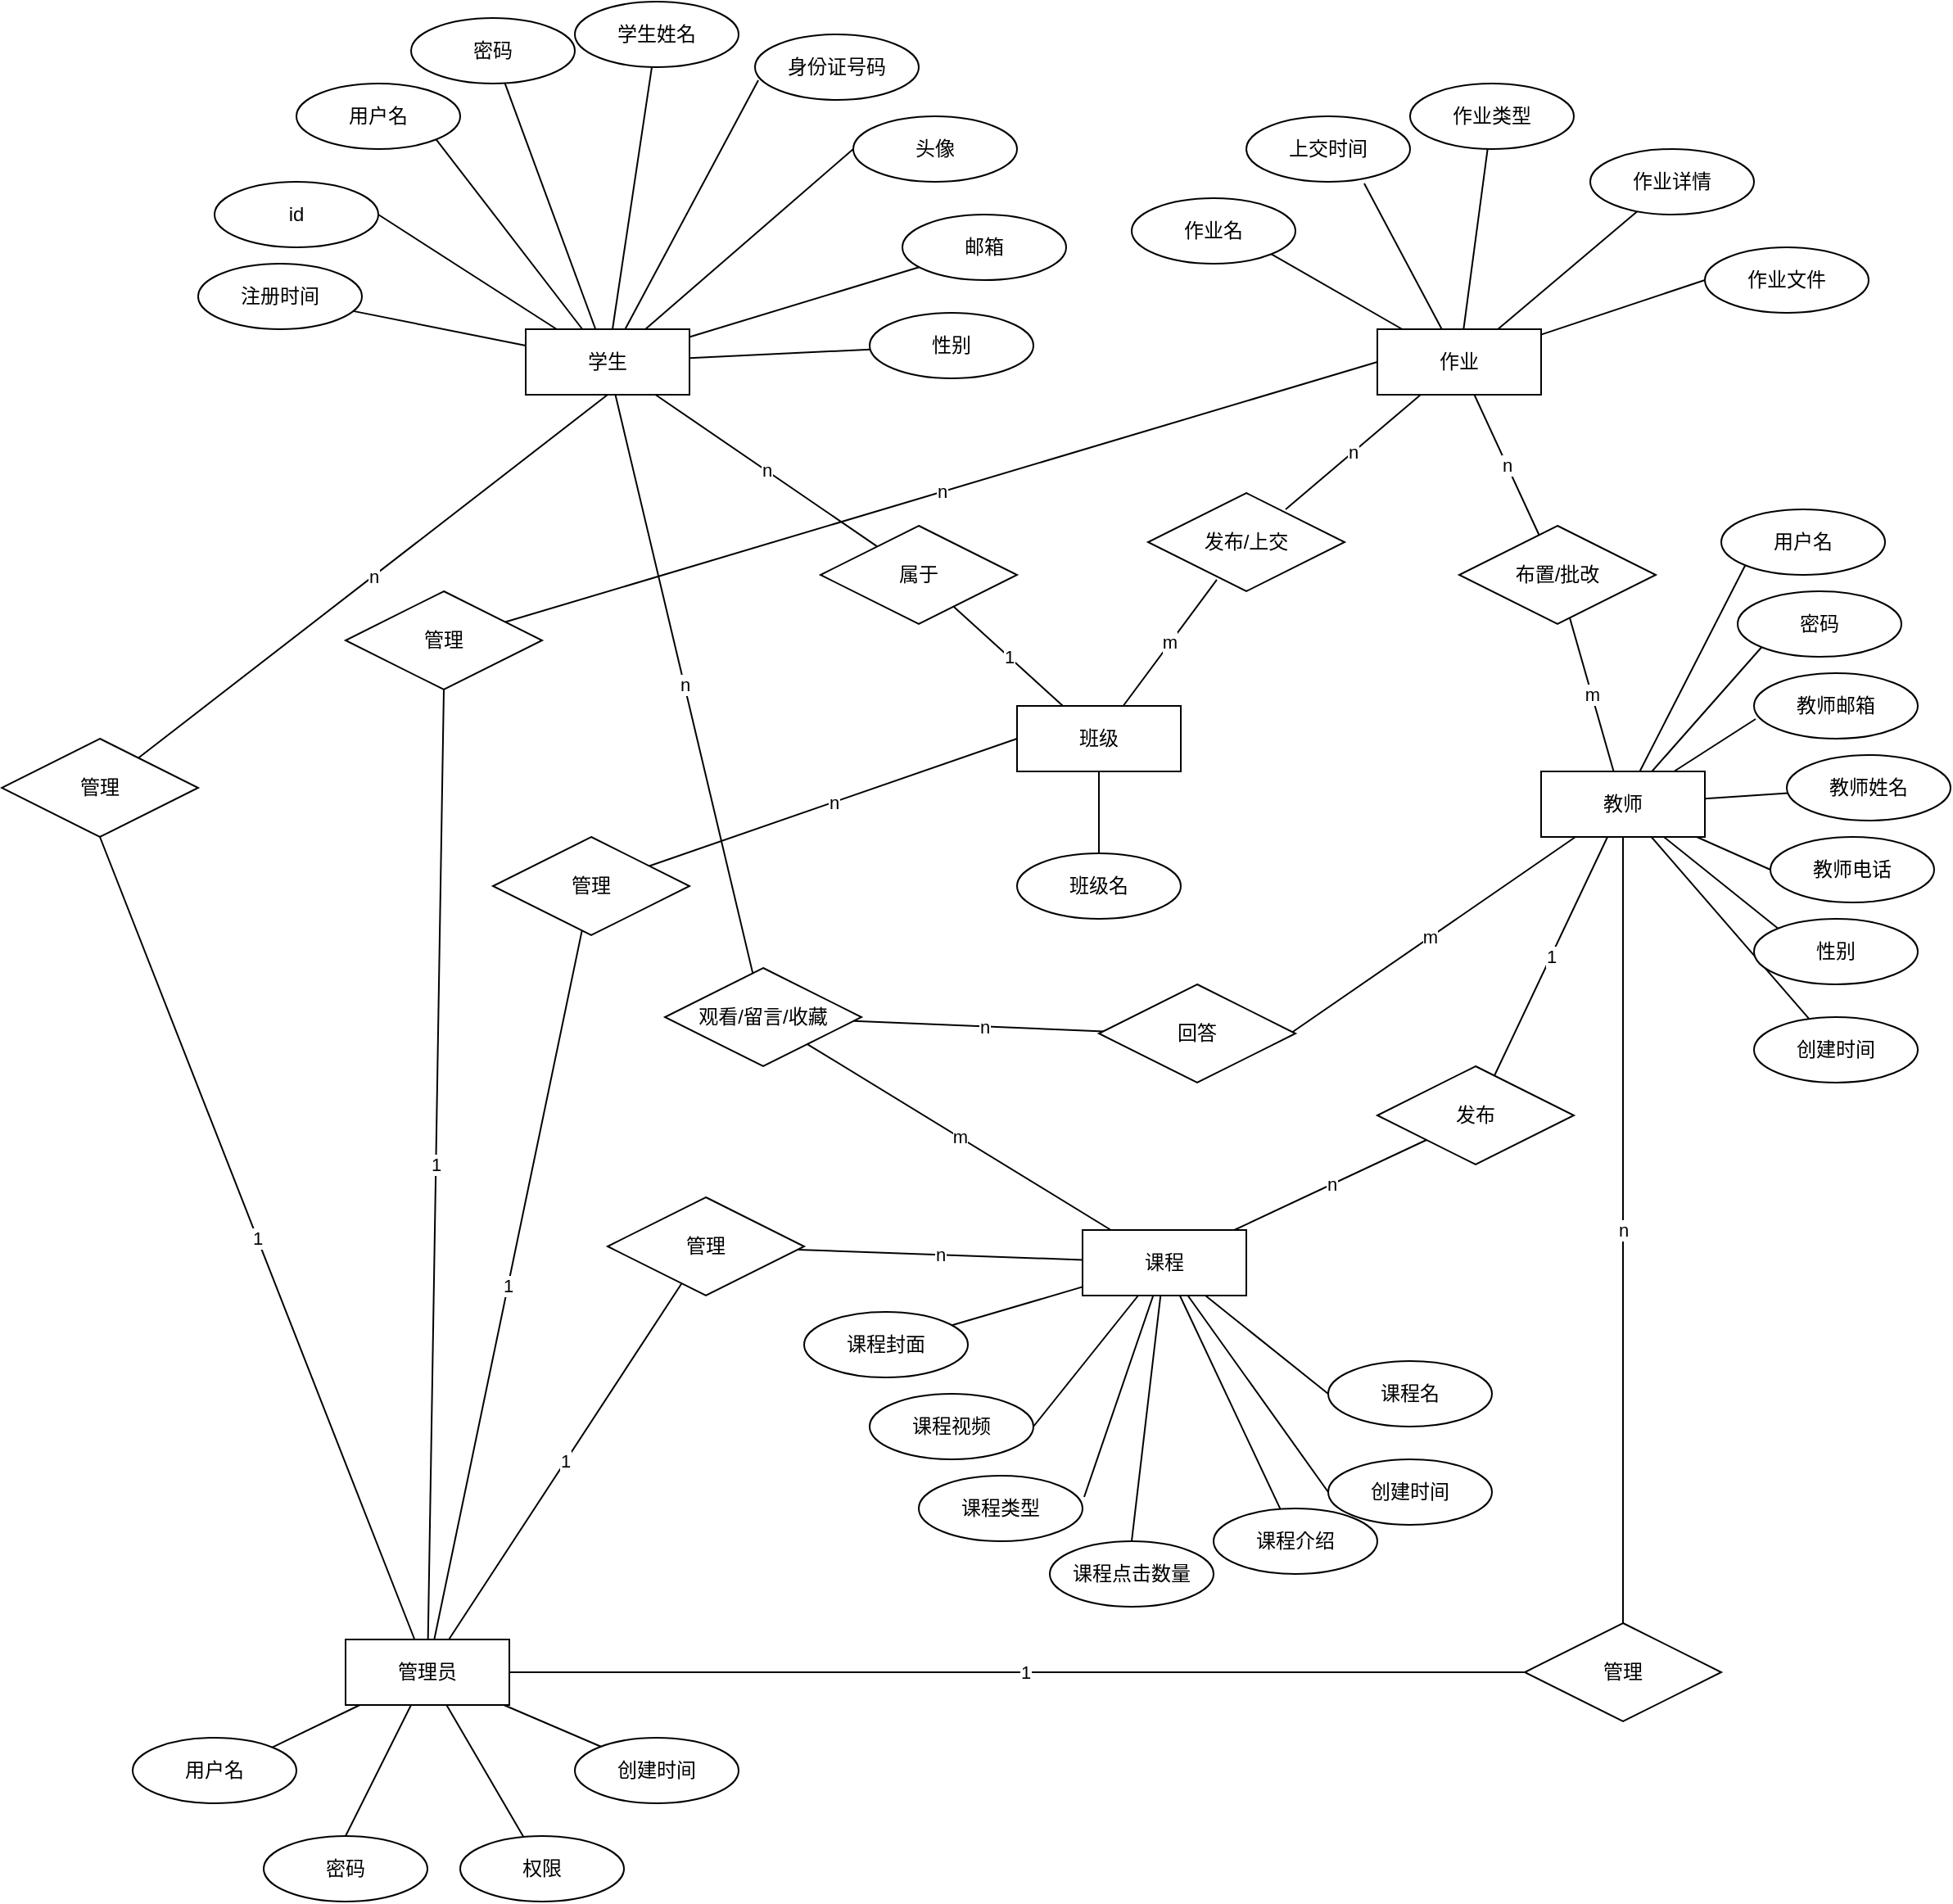 <mxfile version="17.4.6" type="github">
  <diagram id="R2lEEEUBdFMjLlhIrx00" name="Page-1">
    <mxGraphModel dx="2272" dy="706" grid="1" gridSize="10" guides="1" tooltips="1" connect="1" arrows="1" fold="1" page="1" pageScale="1" pageWidth="850" pageHeight="1100" math="0" shadow="0" extFonts="Permanent Marker^https://fonts.googleapis.com/css?family=Permanent+Marker">
      <root>
        <mxCell id="0" />
        <mxCell id="1" parent="0" />
        <mxCell id="-a6M1MTCdx8tIAR50Wc5-17" style="rounded=0;orthogonalLoop=1;jettySize=auto;html=1;entryX=1;entryY=0.5;entryDx=0;entryDy=0;endArrow=none;endFill=0;" edge="1" parent="1" source="-a6M1MTCdx8tIAR50Wc5-1" target="-a6M1MTCdx8tIAR50Wc5-5">
          <mxGeometry relative="1" as="geometry" />
        </mxCell>
        <mxCell id="-a6M1MTCdx8tIAR50Wc5-18" style="rounded=0;orthogonalLoop=1;jettySize=auto;html=1;entryX=1;entryY=1;entryDx=0;entryDy=0;endArrow=none;endFill=0;" edge="1" parent="1" source="-a6M1MTCdx8tIAR50Wc5-1" target="-a6M1MTCdx8tIAR50Wc5-6">
          <mxGeometry relative="1" as="geometry" />
        </mxCell>
        <mxCell id="-a6M1MTCdx8tIAR50Wc5-19" style="edgeStyle=none;rounded=0;orthogonalLoop=1;jettySize=auto;html=1;endArrow=none;endFill=0;" edge="1" parent="1" source="-a6M1MTCdx8tIAR50Wc5-1" target="-a6M1MTCdx8tIAR50Wc5-7">
          <mxGeometry relative="1" as="geometry" />
        </mxCell>
        <mxCell id="-a6M1MTCdx8tIAR50Wc5-20" style="edgeStyle=none;rounded=0;orthogonalLoop=1;jettySize=auto;html=1;endArrow=none;endFill=0;" edge="1" parent="1" source="-a6M1MTCdx8tIAR50Wc5-1" target="-a6M1MTCdx8tIAR50Wc5-8">
          <mxGeometry relative="1" as="geometry" />
        </mxCell>
        <mxCell id="-a6M1MTCdx8tIAR50Wc5-21" style="edgeStyle=none;rounded=0;orthogonalLoop=1;jettySize=auto;html=1;entryX=0.02;entryY=0.7;entryDx=0;entryDy=0;entryPerimeter=0;endArrow=none;endFill=0;" edge="1" parent="1" source="-a6M1MTCdx8tIAR50Wc5-1" target="-a6M1MTCdx8tIAR50Wc5-10">
          <mxGeometry relative="1" as="geometry" />
        </mxCell>
        <mxCell id="-a6M1MTCdx8tIAR50Wc5-22" style="edgeStyle=none;rounded=0;orthogonalLoop=1;jettySize=auto;html=1;endArrow=none;endFill=0;entryX=0;entryY=0.5;entryDx=0;entryDy=0;" edge="1" parent="1" source="-a6M1MTCdx8tIAR50Wc5-1" target="-a6M1MTCdx8tIAR50Wc5-11">
          <mxGeometry relative="1" as="geometry" />
        </mxCell>
        <mxCell id="-a6M1MTCdx8tIAR50Wc5-23" value="n" style="edgeStyle=none;rounded=0;orthogonalLoop=1;jettySize=auto;html=1;endArrow=none;endFill=0;" edge="1" parent="1" source="-a6M1MTCdx8tIAR50Wc5-1" target="-a6M1MTCdx8tIAR50Wc5-28">
          <mxGeometry relative="1" as="geometry">
            <mxPoint x="121.235" y="354.383" as="targetPoint" />
          </mxGeometry>
        </mxCell>
        <mxCell id="-a6M1MTCdx8tIAR50Wc5-24" style="edgeStyle=none;rounded=0;orthogonalLoop=1;jettySize=auto;html=1;endArrow=none;endFill=0;" edge="1" parent="1" source="-a6M1MTCdx8tIAR50Wc5-1" target="-a6M1MTCdx8tIAR50Wc5-13">
          <mxGeometry relative="1" as="geometry" />
        </mxCell>
        <mxCell id="-a6M1MTCdx8tIAR50Wc5-25" style="edgeStyle=none;rounded=0;orthogonalLoop=1;jettySize=auto;html=1;endArrow=none;endFill=0;" edge="1" parent="1" source="-a6M1MTCdx8tIAR50Wc5-1" target="-a6M1MTCdx8tIAR50Wc5-14">
          <mxGeometry relative="1" as="geometry" />
        </mxCell>
        <mxCell id="-a6M1MTCdx8tIAR50Wc5-26" style="edgeStyle=none;rounded=0;orthogonalLoop=1;jettySize=auto;html=1;endArrow=none;endFill=0;" edge="1" parent="1" source="-a6M1MTCdx8tIAR50Wc5-1" target="-a6M1MTCdx8tIAR50Wc5-15">
          <mxGeometry relative="1" as="geometry" />
        </mxCell>
        <mxCell id="-a6M1MTCdx8tIAR50Wc5-64" value="n" style="edgeStyle=none;rounded=0;orthogonalLoop=1;jettySize=auto;html=1;endArrow=none;endFill=0;" edge="1" parent="1" source="-a6M1MTCdx8tIAR50Wc5-1" target="-a6M1MTCdx8tIAR50Wc5-63">
          <mxGeometry relative="1" as="geometry" />
        </mxCell>
        <mxCell id="-a6M1MTCdx8tIAR50Wc5-1" value="学生" style="whiteSpace=wrap;html=1;align=center;" vertex="1" parent="1">
          <mxGeometry x="220" y="260" width="100" height="40" as="geometry" />
        </mxCell>
        <mxCell id="-a6M1MTCdx8tIAR50Wc5-75" style="edgeStyle=none;rounded=0;orthogonalLoop=1;jettySize=auto;html=1;endArrow=none;endFill=0;" edge="1" parent="1" source="-a6M1MTCdx8tIAR50Wc5-2" target="-a6M1MTCdx8tIAR50Wc5-68">
          <mxGeometry relative="1" as="geometry" />
        </mxCell>
        <mxCell id="-a6M1MTCdx8tIAR50Wc5-76" style="edgeStyle=none;rounded=0;orthogonalLoop=1;jettySize=auto;html=1;entryX=1;entryY=0.5;entryDx=0;entryDy=0;endArrow=none;endFill=0;" edge="1" parent="1" source="-a6M1MTCdx8tIAR50Wc5-2" target="-a6M1MTCdx8tIAR50Wc5-69">
          <mxGeometry relative="1" as="geometry" />
        </mxCell>
        <mxCell id="-a6M1MTCdx8tIAR50Wc5-77" style="edgeStyle=none;rounded=0;orthogonalLoop=1;jettySize=auto;html=1;entryX=1.01;entryY=0.325;entryDx=0;entryDy=0;entryPerimeter=0;endArrow=none;endFill=0;" edge="1" parent="1" source="-a6M1MTCdx8tIAR50Wc5-2" target="-a6M1MTCdx8tIAR50Wc5-70">
          <mxGeometry relative="1" as="geometry" />
        </mxCell>
        <mxCell id="-a6M1MTCdx8tIAR50Wc5-78" style="edgeStyle=none;rounded=0;orthogonalLoop=1;jettySize=auto;html=1;entryX=0.5;entryY=0;entryDx=0;entryDy=0;endArrow=none;endFill=0;" edge="1" parent="1" source="-a6M1MTCdx8tIAR50Wc5-2" target="-a6M1MTCdx8tIAR50Wc5-71">
          <mxGeometry relative="1" as="geometry" />
        </mxCell>
        <mxCell id="-a6M1MTCdx8tIAR50Wc5-79" style="edgeStyle=none;rounded=0;orthogonalLoop=1;jettySize=auto;html=1;endArrow=none;endFill=0;" edge="1" parent="1" source="-a6M1MTCdx8tIAR50Wc5-2" target="-a6M1MTCdx8tIAR50Wc5-72">
          <mxGeometry relative="1" as="geometry" />
        </mxCell>
        <mxCell id="-a6M1MTCdx8tIAR50Wc5-80" style="edgeStyle=none;rounded=0;orthogonalLoop=1;jettySize=auto;html=1;entryX=0;entryY=0.5;entryDx=0;entryDy=0;endArrow=none;endFill=0;" edge="1" parent="1" source="-a6M1MTCdx8tIAR50Wc5-2" target="-a6M1MTCdx8tIAR50Wc5-73">
          <mxGeometry relative="1" as="geometry" />
        </mxCell>
        <mxCell id="-a6M1MTCdx8tIAR50Wc5-81" style="edgeStyle=none;rounded=0;orthogonalLoop=1;jettySize=auto;html=1;entryX=0;entryY=0.5;entryDx=0;entryDy=0;endArrow=none;endFill=0;" edge="1" parent="1" source="-a6M1MTCdx8tIAR50Wc5-2" target="-a6M1MTCdx8tIAR50Wc5-67">
          <mxGeometry relative="1" as="geometry" />
        </mxCell>
        <mxCell id="-a6M1MTCdx8tIAR50Wc5-86" value="n" style="edgeStyle=none;rounded=0;orthogonalLoop=1;jettySize=auto;html=1;entryX=0;entryY=1;entryDx=0;entryDy=0;endArrow=none;endFill=0;" edge="1" parent="1" source="-a6M1MTCdx8tIAR50Wc5-2" target="-a6M1MTCdx8tIAR50Wc5-84">
          <mxGeometry relative="1" as="geometry" />
        </mxCell>
        <mxCell id="-a6M1MTCdx8tIAR50Wc5-2" value="课程" style="whiteSpace=wrap;html=1;align=center;" vertex="1" parent="1">
          <mxGeometry x="560" y="810" width="100" height="40" as="geometry" />
        </mxCell>
        <mxCell id="-a6M1MTCdx8tIAR50Wc5-33" value="m" style="edgeStyle=none;rounded=0;orthogonalLoop=1;jettySize=auto;html=1;endArrow=none;endFill=0;" edge="1" parent="1" source="-a6M1MTCdx8tIAR50Wc5-3" target="-a6M1MTCdx8tIAR50Wc5-34">
          <mxGeometry relative="1" as="geometry">
            <mxPoint x="650" y="430" as="targetPoint" />
          </mxGeometry>
        </mxCell>
        <mxCell id="-a6M1MTCdx8tIAR50Wc5-85" value="1" style="edgeStyle=none;rounded=0;orthogonalLoop=1;jettySize=auto;html=1;endArrow=none;endFill=0;" edge="1" parent="1" source="-a6M1MTCdx8tIAR50Wc5-3" target="-a6M1MTCdx8tIAR50Wc5-84">
          <mxGeometry relative="1" as="geometry" />
        </mxCell>
        <mxCell id="-a6M1MTCdx8tIAR50Wc5-94" style="edgeStyle=none;rounded=0;orthogonalLoop=1;jettySize=auto;html=1;entryX=0;entryY=1;entryDx=0;entryDy=0;endArrow=none;endFill=0;" edge="1" parent="1" source="-a6M1MTCdx8tIAR50Wc5-3" target="-a6M1MTCdx8tIAR50Wc5-87">
          <mxGeometry relative="1" as="geometry" />
        </mxCell>
        <mxCell id="-a6M1MTCdx8tIAR50Wc5-95" style="edgeStyle=none;rounded=0;orthogonalLoop=1;jettySize=auto;html=1;entryX=0;entryY=1;entryDx=0;entryDy=0;endArrow=none;endFill=0;" edge="1" parent="1" source="-a6M1MTCdx8tIAR50Wc5-3" target="-a6M1MTCdx8tIAR50Wc5-88">
          <mxGeometry relative="1" as="geometry" />
        </mxCell>
        <mxCell id="-a6M1MTCdx8tIAR50Wc5-96" style="edgeStyle=none;rounded=0;orthogonalLoop=1;jettySize=auto;html=1;entryX=0.01;entryY=0.7;entryDx=0;entryDy=0;entryPerimeter=0;endArrow=none;endFill=0;" edge="1" parent="1" source="-a6M1MTCdx8tIAR50Wc5-3" target="-a6M1MTCdx8tIAR50Wc5-92">
          <mxGeometry relative="1" as="geometry" />
        </mxCell>
        <mxCell id="-a6M1MTCdx8tIAR50Wc5-97" style="edgeStyle=none;rounded=0;orthogonalLoop=1;jettySize=auto;html=1;endArrow=none;endFill=0;" edge="1" parent="1" source="-a6M1MTCdx8tIAR50Wc5-3" target="-a6M1MTCdx8tIAR50Wc5-89">
          <mxGeometry relative="1" as="geometry" />
        </mxCell>
        <mxCell id="-a6M1MTCdx8tIAR50Wc5-98" style="edgeStyle=none;rounded=0;orthogonalLoop=1;jettySize=auto;html=1;entryX=0;entryY=0.5;entryDx=0;entryDy=0;endArrow=none;endFill=0;" edge="1" parent="1" source="-a6M1MTCdx8tIAR50Wc5-3" target="-a6M1MTCdx8tIAR50Wc5-90">
          <mxGeometry relative="1" as="geometry" />
        </mxCell>
        <mxCell id="-a6M1MTCdx8tIAR50Wc5-99" style="edgeStyle=none;rounded=0;orthogonalLoop=1;jettySize=auto;html=1;entryX=0;entryY=0;entryDx=0;entryDy=0;endArrow=none;endFill=0;" edge="1" parent="1" source="-a6M1MTCdx8tIAR50Wc5-3" target="-a6M1MTCdx8tIAR50Wc5-91">
          <mxGeometry relative="1" as="geometry" />
        </mxCell>
        <mxCell id="-a6M1MTCdx8tIAR50Wc5-100" style="edgeStyle=none;rounded=0;orthogonalLoop=1;jettySize=auto;html=1;endArrow=none;endFill=0;" edge="1" parent="1" source="-a6M1MTCdx8tIAR50Wc5-3" target="-a6M1MTCdx8tIAR50Wc5-93">
          <mxGeometry relative="1" as="geometry" />
        </mxCell>
        <mxCell id="-a6M1MTCdx8tIAR50Wc5-107" value="m" style="edgeStyle=none;rounded=0;orthogonalLoop=1;jettySize=auto;html=1;entryX=0.95;entryY=0.533;entryDx=0;entryDy=0;entryPerimeter=0;endArrow=none;endFill=0;" edge="1" parent="1" source="-a6M1MTCdx8tIAR50Wc5-3" target="-a6M1MTCdx8tIAR50Wc5-105">
          <mxGeometry relative="1" as="geometry" />
        </mxCell>
        <mxCell id="-a6M1MTCdx8tIAR50Wc5-3" value="教师" style="whiteSpace=wrap;html=1;align=center;" vertex="1" parent="1">
          <mxGeometry x="840" y="530" width="100" height="40" as="geometry" />
        </mxCell>
        <mxCell id="-a6M1MTCdx8tIAR50Wc5-31" value="n" style="edgeStyle=none;rounded=0;orthogonalLoop=1;jettySize=auto;html=1;endArrow=none;endFill=0;" edge="1" parent="1" source="-a6M1MTCdx8tIAR50Wc5-4" target="-a6M1MTCdx8tIAR50Wc5-34">
          <mxGeometry relative="1" as="geometry">
            <mxPoint x="735.355" y="365.858" as="targetPoint" />
          </mxGeometry>
        </mxCell>
        <mxCell id="-a6M1MTCdx8tIAR50Wc5-43" value="n" style="edgeStyle=none;rounded=0;orthogonalLoop=1;jettySize=auto;html=1;entryX=0.7;entryY=0.167;entryDx=0;entryDy=0;entryPerimeter=0;endArrow=none;endFill=0;" edge="1" parent="1" source="-a6M1MTCdx8tIAR50Wc5-4" target="-a6M1MTCdx8tIAR50Wc5-40">
          <mxGeometry relative="1" as="geometry" />
        </mxCell>
        <mxCell id="-a6M1MTCdx8tIAR50Wc5-44" style="edgeStyle=none;rounded=0;orthogonalLoop=1;jettySize=auto;html=1;entryX=1;entryY=1;entryDx=0;entryDy=0;endArrow=none;endFill=0;" edge="1" parent="1" source="-a6M1MTCdx8tIAR50Wc5-4" target="-a6M1MTCdx8tIAR50Wc5-39">
          <mxGeometry relative="1" as="geometry" />
        </mxCell>
        <mxCell id="-a6M1MTCdx8tIAR50Wc5-45" style="edgeStyle=none;rounded=0;orthogonalLoop=1;jettySize=auto;html=1;entryX=0.72;entryY=1.025;entryDx=0;entryDy=0;entryPerimeter=0;endArrow=none;endFill=0;" edge="1" parent="1" source="-a6M1MTCdx8tIAR50Wc5-4" target="-a6M1MTCdx8tIAR50Wc5-36">
          <mxGeometry relative="1" as="geometry" />
        </mxCell>
        <mxCell id="-a6M1MTCdx8tIAR50Wc5-46" style="edgeStyle=none;rounded=0;orthogonalLoop=1;jettySize=auto;html=1;endArrow=none;endFill=0;" edge="1" parent="1" source="-a6M1MTCdx8tIAR50Wc5-4" target="-a6M1MTCdx8tIAR50Wc5-35">
          <mxGeometry relative="1" as="geometry" />
        </mxCell>
        <mxCell id="-a6M1MTCdx8tIAR50Wc5-48" style="edgeStyle=none;rounded=0;orthogonalLoop=1;jettySize=auto;html=1;endArrow=none;endFill=0;" edge="1" parent="1" source="-a6M1MTCdx8tIAR50Wc5-4" target="-a6M1MTCdx8tIAR50Wc5-37">
          <mxGeometry relative="1" as="geometry" />
        </mxCell>
        <mxCell id="-a6M1MTCdx8tIAR50Wc5-49" style="edgeStyle=none;rounded=0;orthogonalLoop=1;jettySize=auto;html=1;entryX=0;entryY=0.5;entryDx=0;entryDy=0;endArrow=none;endFill=0;" edge="1" parent="1" source="-a6M1MTCdx8tIAR50Wc5-4" target="-a6M1MTCdx8tIAR50Wc5-38">
          <mxGeometry relative="1" as="geometry" />
        </mxCell>
        <mxCell id="-a6M1MTCdx8tIAR50Wc5-4" value="作业" style="whiteSpace=wrap;html=1;align=center;" vertex="1" parent="1">
          <mxGeometry x="740" y="260" width="100" height="40" as="geometry" />
        </mxCell>
        <mxCell id="-a6M1MTCdx8tIAR50Wc5-5" value="id" style="ellipse;whiteSpace=wrap;html=1;align=center;" vertex="1" parent="1">
          <mxGeometry x="30" y="170" width="100" height="40" as="geometry" />
        </mxCell>
        <mxCell id="-a6M1MTCdx8tIAR50Wc5-6" value="用户名" style="ellipse;whiteSpace=wrap;html=1;align=center;" vertex="1" parent="1">
          <mxGeometry x="80" y="110" width="100" height="40" as="geometry" />
        </mxCell>
        <mxCell id="-a6M1MTCdx8tIAR50Wc5-7" value="密码" style="ellipse;whiteSpace=wrap;html=1;align=center;" vertex="1" parent="1">
          <mxGeometry x="150" y="70" width="100" height="40" as="geometry" />
        </mxCell>
        <mxCell id="-a6M1MTCdx8tIAR50Wc5-8" value="学生姓名" style="ellipse;whiteSpace=wrap;html=1;align=center;" vertex="1" parent="1">
          <mxGeometry x="250" y="60" width="100" height="40" as="geometry" />
        </mxCell>
        <mxCell id="-a6M1MTCdx8tIAR50Wc5-10" value="身份证号码" style="ellipse;whiteSpace=wrap;html=1;align=center;" vertex="1" parent="1">
          <mxGeometry x="360" y="80" width="100" height="40" as="geometry" />
        </mxCell>
        <mxCell id="-a6M1MTCdx8tIAR50Wc5-11" value="头像" style="ellipse;whiteSpace=wrap;html=1;align=center;" vertex="1" parent="1">
          <mxGeometry x="420" y="130" width="100" height="40" as="geometry" />
        </mxCell>
        <mxCell id="-a6M1MTCdx8tIAR50Wc5-13" value="性别" style="ellipse;whiteSpace=wrap;html=1;align=center;" vertex="1" parent="1">
          <mxGeometry x="430" y="250" width="100" height="40" as="geometry" />
        </mxCell>
        <mxCell id="-a6M1MTCdx8tIAR50Wc5-14" value="邮箱" style="ellipse;whiteSpace=wrap;html=1;align=center;" vertex="1" parent="1">
          <mxGeometry x="450" y="190" width="100" height="40" as="geometry" />
        </mxCell>
        <mxCell id="-a6M1MTCdx8tIAR50Wc5-15" value="注册时间" style="ellipse;whiteSpace=wrap;html=1;align=center;" vertex="1" parent="1">
          <mxGeometry x="20" y="220" width="100" height="40" as="geometry" />
        </mxCell>
        <mxCell id="-a6M1MTCdx8tIAR50Wc5-27" value="1" style="edgeStyle=none;rounded=0;orthogonalLoop=1;jettySize=auto;html=1;endArrow=none;endFill=0;" edge="1" parent="1" source="-a6M1MTCdx8tIAR50Wc5-16" target="-a6M1MTCdx8tIAR50Wc5-28">
          <mxGeometry relative="1" as="geometry">
            <mxPoint x="54.645" y="384.142" as="targetPoint" />
          </mxGeometry>
        </mxCell>
        <mxCell id="-a6M1MTCdx8tIAR50Wc5-41" value="m" style="edgeStyle=none;rounded=0;orthogonalLoop=1;jettySize=auto;html=1;entryX=0.35;entryY=0.883;entryDx=0;entryDy=0;endArrow=none;endFill=0;entryPerimeter=0;" edge="1" parent="1" source="-a6M1MTCdx8tIAR50Wc5-16" target="-a6M1MTCdx8tIAR50Wc5-40">
          <mxGeometry relative="1" as="geometry" />
        </mxCell>
        <mxCell id="-a6M1MTCdx8tIAR50Wc5-102" style="edgeStyle=none;rounded=0;orthogonalLoop=1;jettySize=auto;html=1;entryX=0.5;entryY=0;entryDx=0;entryDy=0;endArrow=none;endFill=0;" edge="1" parent="1" source="-a6M1MTCdx8tIAR50Wc5-16" target="-a6M1MTCdx8tIAR50Wc5-101">
          <mxGeometry relative="1" as="geometry" />
        </mxCell>
        <mxCell id="-a6M1MTCdx8tIAR50Wc5-16" value="班级" style="whiteSpace=wrap;html=1;align=center;" vertex="1" parent="1">
          <mxGeometry x="520" y="490" width="100" height="40" as="geometry" />
        </mxCell>
        <mxCell id="-a6M1MTCdx8tIAR50Wc5-28" value="属于" style="shape=rhombus;perimeter=rhombusPerimeter;whiteSpace=wrap;html=1;align=center;" vertex="1" parent="1">
          <mxGeometry x="400" y="380" width="120" height="60" as="geometry" />
        </mxCell>
        <mxCell id="-a6M1MTCdx8tIAR50Wc5-34" value="布置/批改" style="shape=rhombus;perimeter=rhombusPerimeter;whiteSpace=wrap;html=1;align=center;" vertex="1" parent="1">
          <mxGeometry x="790" y="380" width="120" height="60" as="geometry" />
        </mxCell>
        <mxCell id="-a6M1MTCdx8tIAR50Wc5-35" value="作业类型" style="ellipse;whiteSpace=wrap;html=1;align=center;" vertex="1" parent="1">
          <mxGeometry x="760" y="110" width="100" height="40" as="geometry" />
        </mxCell>
        <mxCell id="-a6M1MTCdx8tIAR50Wc5-36" value="上交时间" style="ellipse;whiteSpace=wrap;html=1;align=center;" vertex="1" parent="1">
          <mxGeometry x="660" y="130" width="100" height="40" as="geometry" />
        </mxCell>
        <mxCell id="-a6M1MTCdx8tIAR50Wc5-37" value="作业详情" style="ellipse;whiteSpace=wrap;html=1;align=center;" vertex="1" parent="1">
          <mxGeometry x="870" y="150" width="100" height="40" as="geometry" />
        </mxCell>
        <mxCell id="-a6M1MTCdx8tIAR50Wc5-38" value="作业文件" style="ellipse;whiteSpace=wrap;html=1;align=center;" vertex="1" parent="1">
          <mxGeometry x="940" y="210" width="100" height="40" as="geometry" />
        </mxCell>
        <mxCell id="-a6M1MTCdx8tIAR50Wc5-39" value="作业名" style="ellipse;whiteSpace=wrap;html=1;align=center;" vertex="1" parent="1">
          <mxGeometry x="590" y="180" width="100" height="40" as="geometry" />
        </mxCell>
        <mxCell id="-a6M1MTCdx8tIAR50Wc5-40" value="发布/上交" style="shape=rhombus;perimeter=rhombusPerimeter;whiteSpace=wrap;html=1;align=center;" vertex="1" parent="1">
          <mxGeometry x="600" y="360" width="120" height="60" as="geometry" />
        </mxCell>
        <mxCell id="-a6M1MTCdx8tIAR50Wc5-58" style="edgeStyle=none;rounded=0;orthogonalLoop=1;jettySize=auto;html=1;entryX=1;entryY=0;entryDx=0;entryDy=0;endArrow=none;endFill=0;" edge="1" parent="1" source="-a6M1MTCdx8tIAR50Wc5-50" target="-a6M1MTCdx8tIAR50Wc5-52">
          <mxGeometry relative="1" as="geometry" />
        </mxCell>
        <mxCell id="-a6M1MTCdx8tIAR50Wc5-59" style="edgeStyle=none;rounded=0;orthogonalLoop=1;jettySize=auto;html=1;entryX=0.5;entryY=0;entryDx=0;entryDy=0;endArrow=none;endFill=0;" edge="1" parent="1" source="-a6M1MTCdx8tIAR50Wc5-50" target="-a6M1MTCdx8tIAR50Wc5-54">
          <mxGeometry relative="1" as="geometry" />
        </mxCell>
        <mxCell id="-a6M1MTCdx8tIAR50Wc5-60" style="edgeStyle=none;rounded=0;orthogonalLoop=1;jettySize=auto;html=1;endArrow=none;endFill=0;" edge="1" parent="1" source="-a6M1MTCdx8tIAR50Wc5-50" target="-a6M1MTCdx8tIAR50Wc5-55">
          <mxGeometry relative="1" as="geometry" />
        </mxCell>
        <mxCell id="-a6M1MTCdx8tIAR50Wc5-61" style="edgeStyle=none;rounded=0;orthogonalLoop=1;jettySize=auto;html=1;endArrow=none;endFill=0;" edge="1" parent="1" source="-a6M1MTCdx8tIAR50Wc5-50" target="-a6M1MTCdx8tIAR50Wc5-56">
          <mxGeometry relative="1" as="geometry" />
        </mxCell>
        <mxCell id="-a6M1MTCdx8tIAR50Wc5-112" value="1" style="edgeStyle=none;rounded=0;orthogonalLoop=1;jettySize=auto;html=1;entryX=0.5;entryY=1;entryDx=0;entryDy=0;endArrow=none;endFill=0;" edge="1" parent="1" source="-a6M1MTCdx8tIAR50Wc5-50" target="-a6M1MTCdx8tIAR50Wc5-109">
          <mxGeometry relative="1" as="geometry" />
        </mxCell>
        <mxCell id="-a6M1MTCdx8tIAR50Wc5-114" value="1" style="edgeStyle=none;rounded=0;orthogonalLoop=1;jettySize=auto;html=1;endArrow=none;endFill=0;" edge="1" parent="1" source="-a6M1MTCdx8tIAR50Wc5-50" target="-a6M1MTCdx8tIAR50Wc5-113">
          <mxGeometry relative="1" as="geometry" />
        </mxCell>
        <mxCell id="-a6M1MTCdx8tIAR50Wc5-117" value="1" style="edgeStyle=none;rounded=0;orthogonalLoop=1;jettySize=auto;html=1;endArrow=none;endFill=0;entryX=0.083;entryY=0.5;entryDx=0;entryDy=0;entryPerimeter=0;" edge="1" parent="1" source="-a6M1MTCdx8tIAR50Wc5-50" target="-a6M1MTCdx8tIAR50Wc5-116">
          <mxGeometry relative="1" as="geometry">
            <mxPoint x="830" y="1080" as="targetPoint" />
          </mxGeometry>
        </mxCell>
        <mxCell id="-a6M1MTCdx8tIAR50Wc5-121" value="1" style="edgeStyle=none;rounded=0;orthogonalLoop=1;jettySize=auto;html=1;endArrow=none;endFill=0;" edge="1" parent="1" source="-a6M1MTCdx8tIAR50Wc5-50" target="-a6M1MTCdx8tIAR50Wc5-119">
          <mxGeometry relative="1" as="geometry" />
        </mxCell>
        <mxCell id="-a6M1MTCdx8tIAR50Wc5-124" value="1" style="edgeStyle=none;rounded=0;orthogonalLoop=1;jettySize=auto;html=1;entryX=0.5;entryY=1;entryDx=0;entryDy=0;endArrow=none;endFill=0;" edge="1" parent="1" source="-a6M1MTCdx8tIAR50Wc5-50" target="-a6M1MTCdx8tIAR50Wc5-122">
          <mxGeometry relative="1" as="geometry" />
        </mxCell>
        <mxCell id="-a6M1MTCdx8tIAR50Wc5-50" value="管理员" style="whiteSpace=wrap;html=1;align=center;" vertex="1" parent="1">
          <mxGeometry x="110" y="1060" width="100" height="40" as="geometry" />
        </mxCell>
        <mxCell id="-a6M1MTCdx8tIAR50Wc5-52" value="用户名" style="ellipse;whiteSpace=wrap;html=1;align=center;" vertex="1" parent="1">
          <mxGeometry x="-20" y="1120" width="100" height="40" as="geometry" />
        </mxCell>
        <mxCell id="-a6M1MTCdx8tIAR50Wc5-54" value="密码" style="ellipse;whiteSpace=wrap;html=1;align=center;" vertex="1" parent="1">
          <mxGeometry x="60" y="1180" width="100" height="40" as="geometry" />
        </mxCell>
        <mxCell id="-a6M1MTCdx8tIAR50Wc5-55" value="权限" style="ellipse;whiteSpace=wrap;html=1;align=center;" vertex="1" parent="1">
          <mxGeometry x="180" y="1180" width="100" height="40" as="geometry" />
        </mxCell>
        <mxCell id="-a6M1MTCdx8tIAR50Wc5-56" value="创建时间" style="ellipse;whiteSpace=wrap;html=1;align=center;" vertex="1" parent="1">
          <mxGeometry x="250" y="1120" width="100" height="40" as="geometry" />
        </mxCell>
        <mxCell id="-a6M1MTCdx8tIAR50Wc5-65" value="m" style="edgeStyle=none;rounded=0;orthogonalLoop=1;jettySize=auto;html=1;endArrow=none;endFill=0;" edge="1" parent="1" source="-a6M1MTCdx8tIAR50Wc5-63" target="-a6M1MTCdx8tIAR50Wc5-2">
          <mxGeometry relative="1" as="geometry" />
        </mxCell>
        <mxCell id="-a6M1MTCdx8tIAR50Wc5-106" value="n" style="edgeStyle=none;rounded=0;orthogonalLoop=1;jettySize=auto;html=1;entryX=0.075;entryY=0.483;entryDx=0;entryDy=0;entryPerimeter=0;endArrow=none;endFill=0;" edge="1" parent="1" source="-a6M1MTCdx8tIAR50Wc5-63" target="-a6M1MTCdx8tIAR50Wc5-105">
          <mxGeometry relative="1" as="geometry" />
        </mxCell>
        <mxCell id="-a6M1MTCdx8tIAR50Wc5-63" value="观看/留言/收藏" style="shape=rhombus;perimeter=rhombusPerimeter;whiteSpace=wrap;html=1;align=center;" vertex="1" parent="1">
          <mxGeometry x="305" y="650" width="120" height="60" as="geometry" />
        </mxCell>
        <mxCell id="-a6M1MTCdx8tIAR50Wc5-67" value="课程名" style="ellipse;whiteSpace=wrap;html=1;align=center;" vertex="1" parent="1">
          <mxGeometry x="710" y="890" width="100" height="40" as="geometry" />
        </mxCell>
        <mxCell id="-a6M1MTCdx8tIAR50Wc5-68" value="课程封面" style="ellipse;whiteSpace=wrap;html=1;align=center;" vertex="1" parent="1">
          <mxGeometry x="390" y="860" width="100" height="40" as="geometry" />
        </mxCell>
        <mxCell id="-a6M1MTCdx8tIAR50Wc5-69" value="课程视频" style="ellipse;whiteSpace=wrap;html=1;align=center;" vertex="1" parent="1">
          <mxGeometry x="430" y="910" width="100" height="40" as="geometry" />
        </mxCell>
        <mxCell id="-a6M1MTCdx8tIAR50Wc5-70" value="课程类型" style="ellipse;whiteSpace=wrap;html=1;align=center;" vertex="1" parent="1">
          <mxGeometry x="460" y="960" width="100" height="40" as="geometry" />
        </mxCell>
        <mxCell id="-a6M1MTCdx8tIAR50Wc5-71" value="课程点击数量" style="ellipse;whiteSpace=wrap;html=1;align=center;" vertex="1" parent="1">
          <mxGeometry x="540" y="1000" width="100" height="40" as="geometry" />
        </mxCell>
        <mxCell id="-a6M1MTCdx8tIAR50Wc5-72" value="课程介绍" style="ellipse;whiteSpace=wrap;html=1;align=center;" vertex="1" parent="1">
          <mxGeometry x="640" y="980" width="100" height="40" as="geometry" />
        </mxCell>
        <mxCell id="-a6M1MTCdx8tIAR50Wc5-73" value="创建时间" style="ellipse;whiteSpace=wrap;html=1;align=center;" vertex="1" parent="1">
          <mxGeometry x="710" y="950" width="100" height="40" as="geometry" />
        </mxCell>
        <mxCell id="-a6M1MTCdx8tIAR50Wc5-84" value="发布" style="shape=rhombus;perimeter=rhombusPerimeter;whiteSpace=wrap;html=1;align=center;" vertex="1" parent="1">
          <mxGeometry x="740" y="710" width="120" height="60" as="geometry" />
        </mxCell>
        <mxCell id="-a6M1MTCdx8tIAR50Wc5-87" value="用户名" style="ellipse;whiteSpace=wrap;html=1;align=center;" vertex="1" parent="1">
          <mxGeometry x="950" y="370" width="100" height="40" as="geometry" />
        </mxCell>
        <mxCell id="-a6M1MTCdx8tIAR50Wc5-88" value="密码" style="ellipse;whiteSpace=wrap;html=1;align=center;" vertex="1" parent="1">
          <mxGeometry x="960" y="420" width="100" height="40" as="geometry" />
        </mxCell>
        <mxCell id="-a6M1MTCdx8tIAR50Wc5-89" value="教师姓名" style="ellipse;whiteSpace=wrap;html=1;align=center;" vertex="1" parent="1">
          <mxGeometry x="990" y="520" width="100" height="40" as="geometry" />
        </mxCell>
        <mxCell id="-a6M1MTCdx8tIAR50Wc5-90" value="教师电话" style="ellipse;whiteSpace=wrap;html=1;align=center;" vertex="1" parent="1">
          <mxGeometry x="980" y="570" width="100" height="40" as="geometry" />
        </mxCell>
        <mxCell id="-a6M1MTCdx8tIAR50Wc5-91" value="性别" style="ellipse;whiteSpace=wrap;html=1;align=center;" vertex="1" parent="1">
          <mxGeometry x="970" y="620" width="100" height="40" as="geometry" />
        </mxCell>
        <mxCell id="-a6M1MTCdx8tIAR50Wc5-92" value="教师邮箱" style="ellipse;whiteSpace=wrap;html=1;align=center;" vertex="1" parent="1">
          <mxGeometry x="970" y="470" width="100" height="40" as="geometry" />
        </mxCell>
        <mxCell id="-a6M1MTCdx8tIAR50Wc5-93" value="创建时间" style="ellipse;whiteSpace=wrap;html=1;align=center;" vertex="1" parent="1">
          <mxGeometry x="970" y="680" width="100" height="40" as="geometry" />
        </mxCell>
        <mxCell id="-a6M1MTCdx8tIAR50Wc5-101" value="班级名" style="ellipse;whiteSpace=wrap;html=1;align=center;" vertex="1" parent="1">
          <mxGeometry x="520" y="580" width="100" height="40" as="geometry" />
        </mxCell>
        <mxCell id="-a6M1MTCdx8tIAR50Wc5-105" value="回答" style="shape=rhombus;perimeter=rhombusPerimeter;whiteSpace=wrap;html=1;align=center;" vertex="1" parent="1">
          <mxGeometry x="570" y="660" width="120" height="60" as="geometry" />
        </mxCell>
        <mxCell id="-a6M1MTCdx8tIAR50Wc5-110" value="n" style="edgeStyle=none;rounded=0;orthogonalLoop=1;jettySize=auto;html=1;entryX=0.5;entryY=1;entryDx=0;entryDy=0;endArrow=none;endFill=0;" edge="1" parent="1" source="-a6M1MTCdx8tIAR50Wc5-109" target="-a6M1MTCdx8tIAR50Wc5-1">
          <mxGeometry relative="1" as="geometry" />
        </mxCell>
        <mxCell id="-a6M1MTCdx8tIAR50Wc5-109" value="管理" style="shape=rhombus;perimeter=rhombusPerimeter;whiteSpace=wrap;html=1;align=center;" vertex="1" parent="1">
          <mxGeometry x="-100" y="510" width="120" height="60" as="geometry" />
        </mxCell>
        <mxCell id="-a6M1MTCdx8tIAR50Wc5-115" value="n" style="edgeStyle=none;rounded=0;orthogonalLoop=1;jettySize=auto;html=1;endArrow=none;endFill=0;" edge="1" parent="1" source="-a6M1MTCdx8tIAR50Wc5-113" target="-a6M1MTCdx8tIAR50Wc5-2">
          <mxGeometry relative="1" as="geometry" />
        </mxCell>
        <mxCell id="-a6M1MTCdx8tIAR50Wc5-113" value="管理" style="shape=rhombus;perimeter=rhombusPerimeter;whiteSpace=wrap;html=1;align=center;" vertex="1" parent="1">
          <mxGeometry x="270" y="790" width="120" height="60" as="geometry" />
        </mxCell>
        <mxCell id="-a6M1MTCdx8tIAR50Wc5-118" value="n" style="edgeStyle=none;rounded=0;orthogonalLoop=1;jettySize=auto;html=1;endArrow=none;endFill=0;" edge="1" parent="1" source="-a6M1MTCdx8tIAR50Wc5-116" target="-a6M1MTCdx8tIAR50Wc5-3">
          <mxGeometry relative="1" as="geometry" />
        </mxCell>
        <mxCell id="-a6M1MTCdx8tIAR50Wc5-116" value="管理" style="shape=rhombus;perimeter=rhombusPerimeter;whiteSpace=wrap;html=1;align=center;" vertex="1" parent="1">
          <mxGeometry x="830" y="1050" width="120" height="60" as="geometry" />
        </mxCell>
        <mxCell id="-a6M1MTCdx8tIAR50Wc5-120" value="n" style="edgeStyle=none;rounded=0;orthogonalLoop=1;jettySize=auto;html=1;endArrow=none;endFill=0;entryX=0;entryY=0.5;entryDx=0;entryDy=0;" edge="1" parent="1" source="-a6M1MTCdx8tIAR50Wc5-119" target="-a6M1MTCdx8tIAR50Wc5-16">
          <mxGeometry relative="1" as="geometry">
            <mxPoint x="440" y="570" as="targetPoint" />
          </mxGeometry>
        </mxCell>
        <mxCell id="-a6M1MTCdx8tIAR50Wc5-119" value="管理" style="shape=rhombus;perimeter=rhombusPerimeter;whiteSpace=wrap;html=1;align=center;" vertex="1" parent="1">
          <mxGeometry x="200" y="570" width="120" height="60" as="geometry" />
        </mxCell>
        <mxCell id="-a6M1MTCdx8tIAR50Wc5-123" value="n" style="edgeStyle=none;rounded=0;orthogonalLoop=1;jettySize=auto;html=1;entryX=0;entryY=0.5;entryDx=0;entryDy=0;endArrow=none;endFill=0;" edge="1" parent="1" source="-a6M1MTCdx8tIAR50Wc5-122" target="-a6M1MTCdx8tIAR50Wc5-4">
          <mxGeometry relative="1" as="geometry" />
        </mxCell>
        <mxCell id="-a6M1MTCdx8tIAR50Wc5-122" value="管理" style="shape=rhombus;perimeter=rhombusPerimeter;whiteSpace=wrap;html=1;align=center;" vertex="1" parent="1">
          <mxGeometry x="110" y="420" width="120" height="60" as="geometry" />
        </mxCell>
      </root>
    </mxGraphModel>
  </diagram>
</mxfile>
